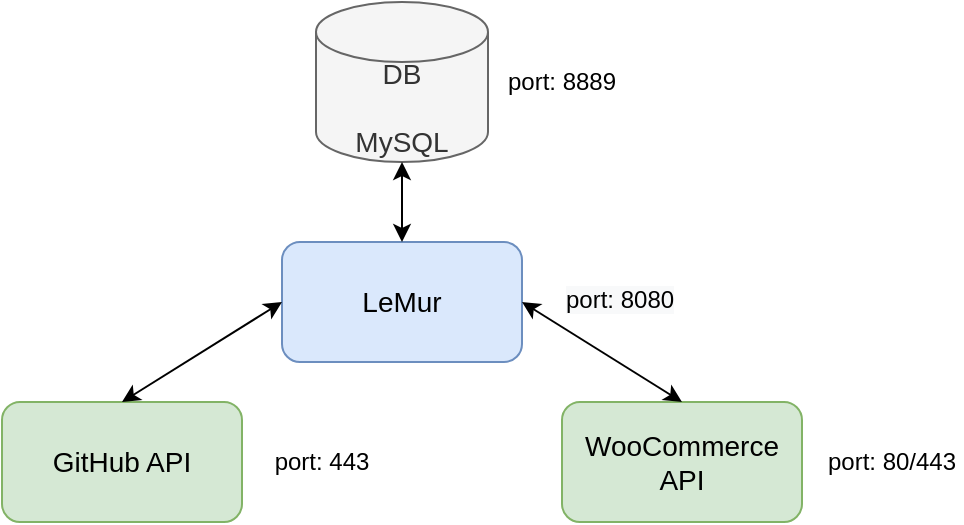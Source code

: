 <mxfile version="12.9.6" type="device"><diagram id="ZM58J5ZrCHMwyaLLrUNE" name="Page-1"><mxGraphModel dx="1426" dy="1883" grid="1" gridSize="10" guides="1" tooltips="1" connect="1" arrows="1" fold="1" page="1" pageScale="1" pageWidth="827" pageHeight="1169" math="0" shadow="0"><root><mxCell id="0"/><mxCell id="1" parent="0"/><mxCell id="R9c1_AhkBYrBUiAGKGv9-2" value="&lt;font style=&quot;font-size: 14px&quot;&gt;WooCommerce&lt;br&gt;API&lt;br&gt;&lt;/font&gt;" style="rounded=1;whiteSpace=wrap;html=1;fillColor=#d5e8d4;strokeColor=#82b366;" parent="1" vertex="1"><mxGeometry x="520" y="80" width="120" height="60" as="geometry"/></mxCell><mxCell id="R9c1_AhkBYrBUiAGKGv9-3" value="&lt;font style=&quot;font-size: 14px&quot;&gt;LeMur&lt;/font&gt;" style="rounded=1;whiteSpace=wrap;html=1;fillColor=#dae8fc;strokeColor=#6c8ebf;" parent="1" vertex="1"><mxGeometry x="380" width="120" height="60" as="geometry"/></mxCell><mxCell id="R9c1_AhkBYrBUiAGKGv9-4" value="&lt;font style=&quot;font-size: 14px&quot;&gt;GitHub API&lt;/font&gt;" style="rounded=1;whiteSpace=wrap;html=1;fillColor=#d5e8d4;strokeColor=#82b366;" parent="1" vertex="1"><mxGeometry x="240" y="80" width="120" height="60" as="geometry"/></mxCell><mxCell id="R9c1_AhkBYrBUiAGKGv9-8" value="&lt;font style=&quot;font-size: 14px&quot;&gt;&lt;font style=&quot;font-size: 14px&quot;&gt;DB&lt;br&gt;&lt;/font&gt;&lt;br&gt;MySQL&lt;/font&gt;" style="shape=cylinder3;whiteSpace=wrap;html=1;boundedLbl=1;backgroundOutline=1;size=15;direction=east;fillColor=#f5f5f5;strokeColor=#666666;fontColor=#333333;" parent="1" vertex="1"><mxGeometry x="397" y="-120" width="86" height="80" as="geometry"/></mxCell><mxCell id="R9c1_AhkBYrBUiAGKGv9-16" value="" style="endArrow=classic;html=1;strokeWidth=1;entryX=0.5;entryY=1;entryDx=0;entryDy=0;entryPerimeter=0;startArrow=classic;startFill=1;" parent="1" source="R9c1_AhkBYrBUiAGKGv9-3" target="R9c1_AhkBYrBUiAGKGv9-8" edge="1"><mxGeometry width="50" height="50" relative="1" as="geometry"><mxPoint x="410" y="130" as="sourcePoint"/><mxPoint x="460" y="80" as="targetPoint"/></mxGeometry></mxCell><mxCell id="R9c1_AhkBYrBUiAGKGv9-17" value="" style="endArrow=classic;html=1;strokeWidth=1;entryX=0.5;entryY=0;entryDx=0;entryDy=0;exitX=0;exitY=0.5;exitDx=0;exitDy=0;startArrow=classic;startFill=1;" parent="1" source="R9c1_AhkBYrBUiAGKGv9-3" target="R9c1_AhkBYrBUiAGKGv9-4" edge="1"><mxGeometry width="50" height="50" relative="1" as="geometry"><mxPoint x="410" y="130" as="sourcePoint"/><mxPoint x="460" y="80" as="targetPoint"/></mxGeometry></mxCell><mxCell id="R9c1_AhkBYrBUiAGKGv9-18" value="" style="endArrow=classic;startArrow=classic;html=1;strokeWidth=1;entryX=0.5;entryY=0;entryDx=0;entryDy=0;exitX=1;exitY=0.5;exitDx=0;exitDy=0;" parent="1" source="R9c1_AhkBYrBUiAGKGv9-3" target="R9c1_AhkBYrBUiAGKGv9-2" edge="1"><mxGeometry width="50" height="50" relative="1" as="geometry"><mxPoint x="410" y="130" as="sourcePoint"/><mxPoint x="460" y="80" as="targetPoint"/></mxGeometry></mxCell><mxCell id="R9c1_AhkBYrBUiAGKGv9-19" value="port: 8889" style="text;html=1;strokeColor=none;fillColor=none;align=center;verticalAlign=middle;whiteSpace=wrap;rounded=0;" parent="1" vertex="1"><mxGeometry x="490" y="-90" width="60" height="20" as="geometry"/></mxCell><mxCell id="R9c1_AhkBYrBUiAGKGv9-20" value="port: 80/443" style="text;html=1;strokeColor=none;fillColor=none;align=center;verticalAlign=middle;whiteSpace=wrap;rounded=0;" parent="1" vertex="1"><mxGeometry x="650" y="100" width="70" height="20" as="geometry"/></mxCell><mxCell id="R9c1_AhkBYrBUiAGKGv9-21" value="&lt;span style=&quot;color: rgb(0 , 0 , 0) ; font-family: &amp;#34;helvetica&amp;#34; ; font-size: 12px ; font-style: normal ; font-weight: 400 ; letter-spacing: normal ; text-align: center ; text-indent: 0px ; text-transform: none ; word-spacing: 0px ; background-color: rgb(248 , 249 , 250) ; display: inline ; float: none&quot;&gt;port: 8080&lt;/span&gt;" style="text;whiteSpace=wrap;html=1;" parent="1" vertex="1"><mxGeometry x="520" y="15" width="80" height="30" as="geometry"/></mxCell><mxCell id="xnqnrWK1SHmHz9NAeuJr-1" value="port: 443" style="text;html=1;strokeColor=none;fillColor=none;align=center;verticalAlign=middle;whiteSpace=wrap;rounded=0;" vertex="1" parent="1"><mxGeometry x="370" y="100" width="60" height="20" as="geometry"/></mxCell></root></mxGraphModel></diagram></mxfile>